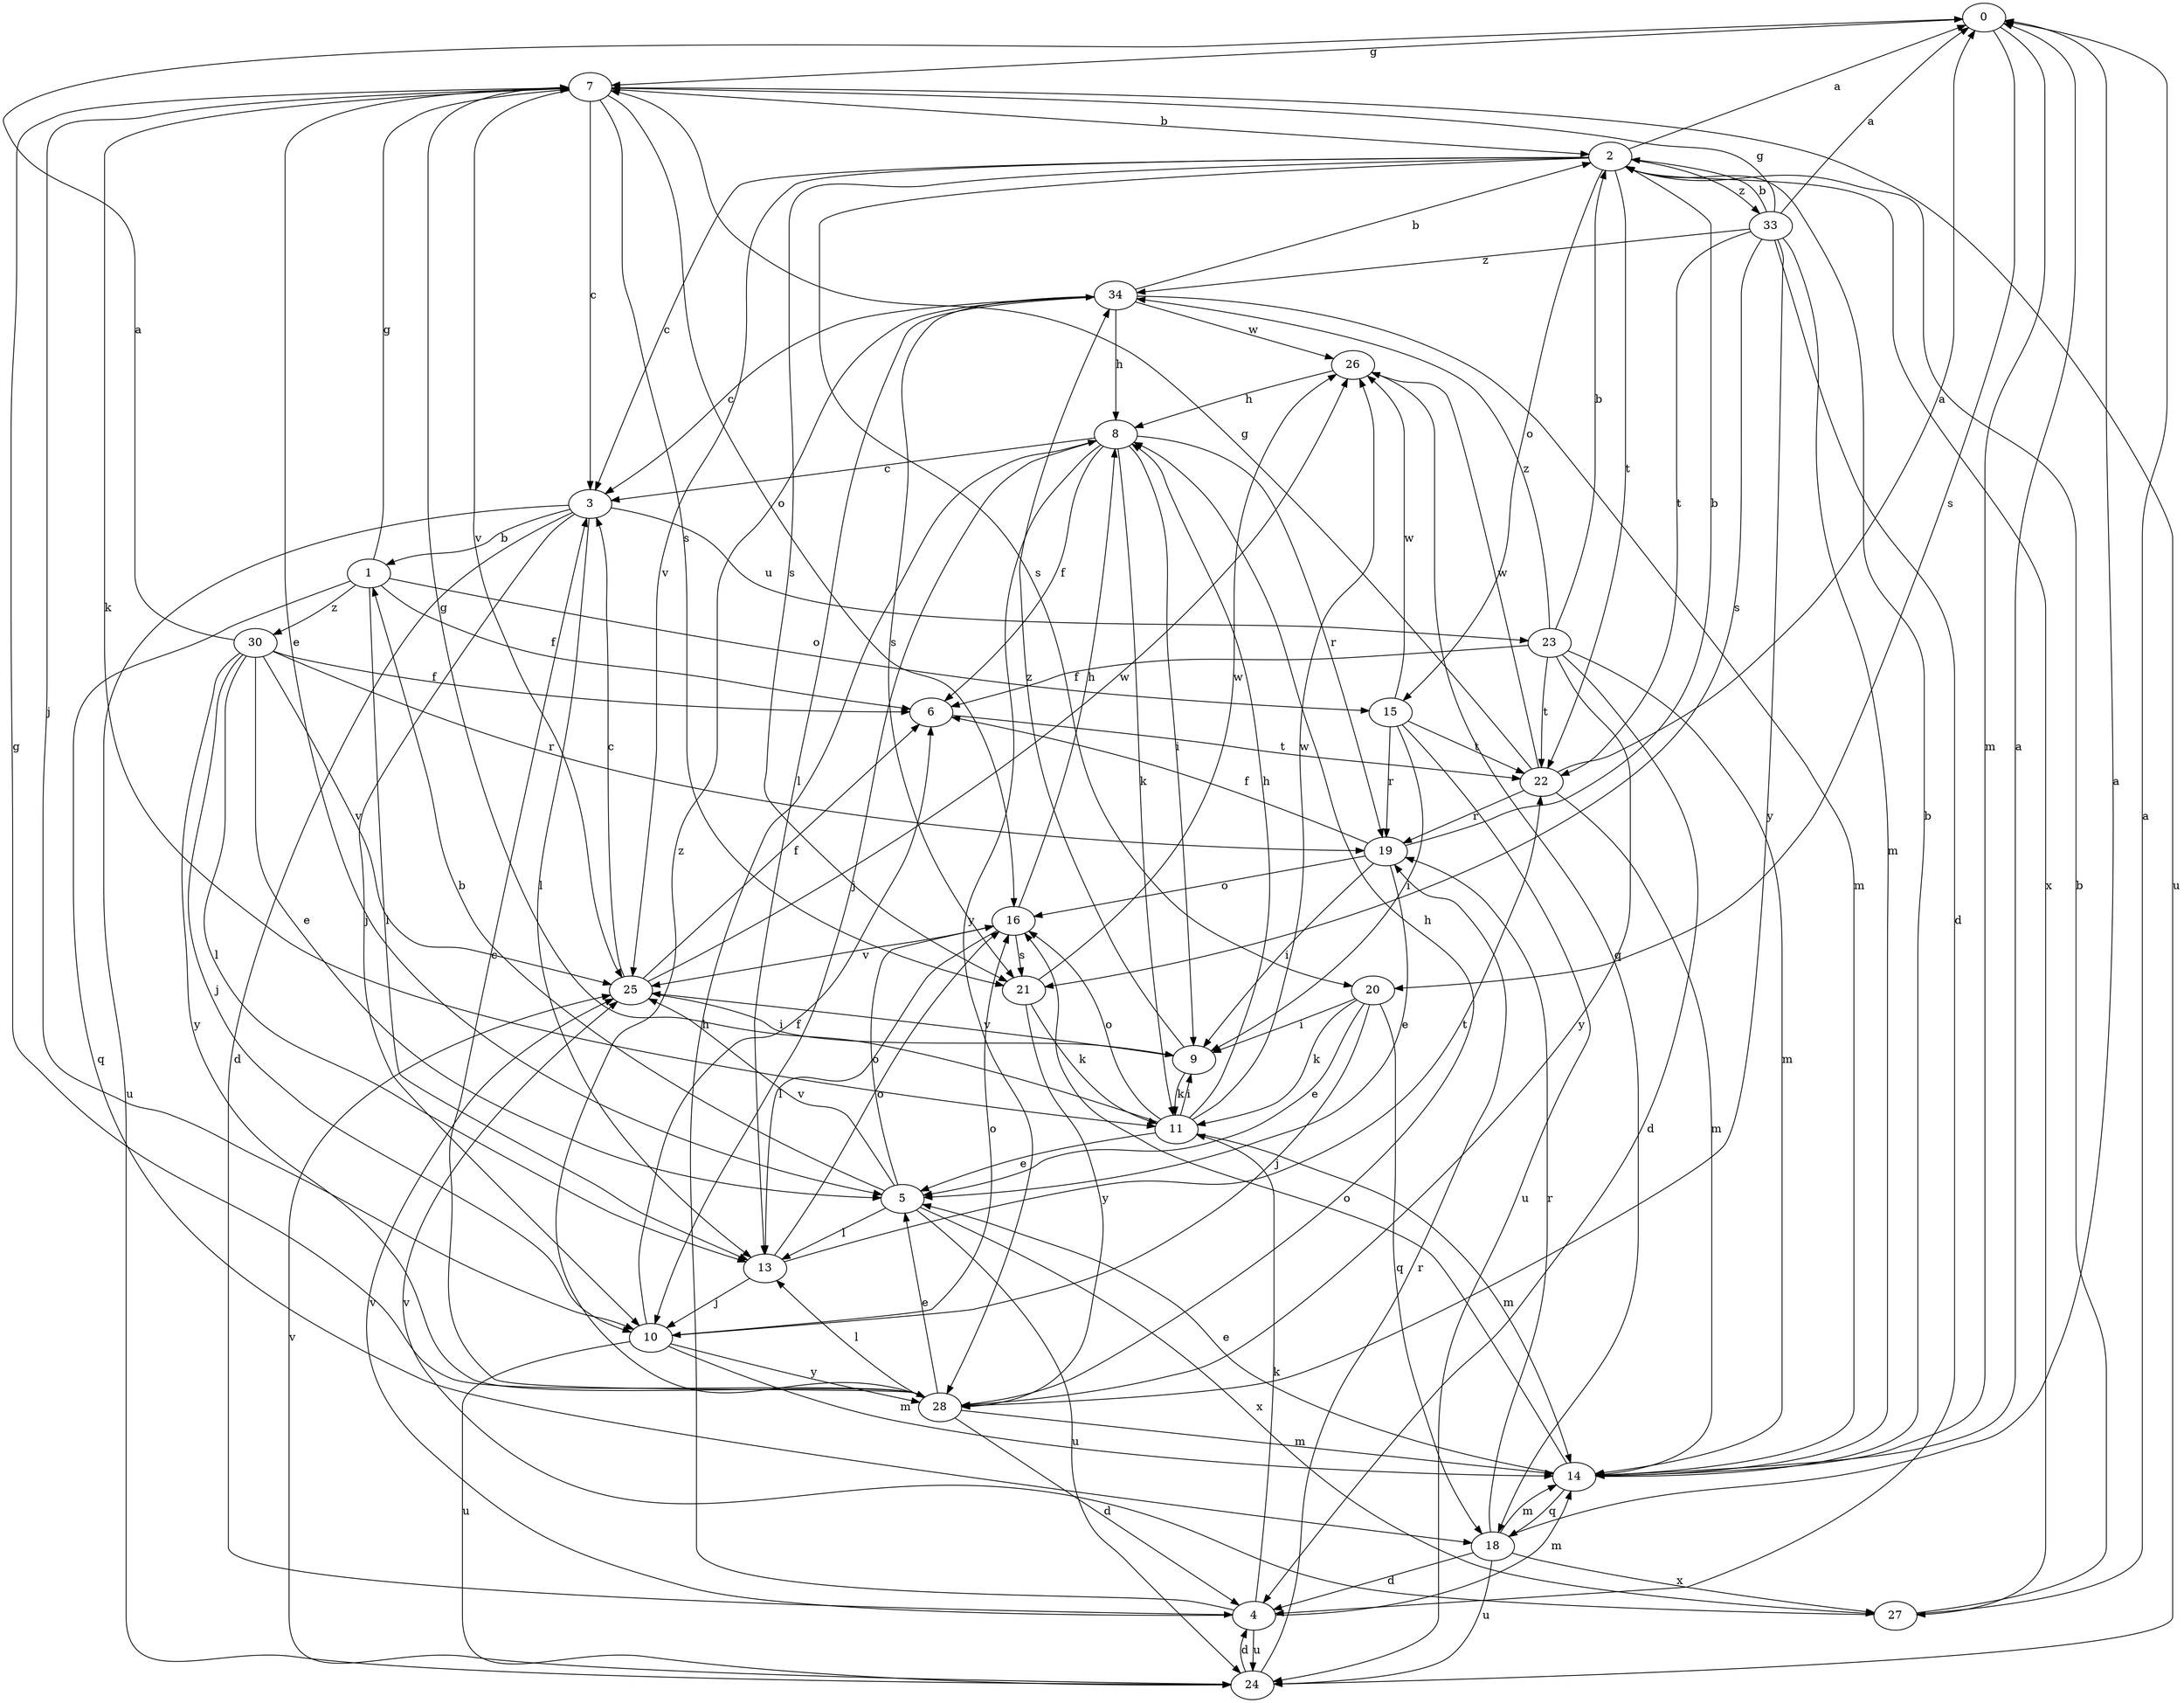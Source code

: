 strict digraph  {
0;
1;
2;
3;
4;
5;
6;
7;
8;
9;
10;
11;
13;
14;
15;
16;
18;
19;
20;
21;
22;
23;
24;
25;
26;
27;
28;
30;
33;
34;
0 -> 7  [label=g];
0 -> 14  [label=m];
0 -> 20  [label=s];
1 -> 6  [label=f];
1 -> 7  [label=g];
1 -> 13  [label=l];
1 -> 15  [label=o];
1 -> 18  [label=q];
1 -> 30  [label=z];
2 -> 0  [label=a];
2 -> 3  [label=c];
2 -> 15  [label=o];
2 -> 20  [label=s];
2 -> 21  [label=s];
2 -> 22  [label=t];
2 -> 25  [label=v];
2 -> 27  [label=x];
2 -> 33  [label=z];
3 -> 1  [label=b];
3 -> 4  [label=d];
3 -> 10  [label=j];
3 -> 13  [label=l];
3 -> 23  [label=u];
3 -> 24  [label=u];
4 -> 8  [label=h];
4 -> 11  [label=k];
4 -> 14  [label=m];
4 -> 24  [label=u];
4 -> 25  [label=v];
5 -> 1  [label=b];
5 -> 13  [label=l];
5 -> 16  [label=o];
5 -> 24  [label=u];
5 -> 25  [label=v];
5 -> 27  [label=x];
6 -> 22  [label=t];
7 -> 2  [label=b];
7 -> 3  [label=c];
7 -> 5  [label=e];
7 -> 10  [label=j];
7 -> 11  [label=k];
7 -> 16  [label=o];
7 -> 21  [label=s];
7 -> 24  [label=u];
7 -> 25  [label=v];
8 -> 3  [label=c];
8 -> 6  [label=f];
8 -> 9  [label=i];
8 -> 10  [label=j];
8 -> 11  [label=k];
8 -> 19  [label=r];
8 -> 28  [label=y];
9 -> 11  [label=k];
9 -> 25  [label=v];
9 -> 34  [label=z];
10 -> 6  [label=f];
10 -> 14  [label=m];
10 -> 16  [label=o];
10 -> 24  [label=u];
10 -> 28  [label=y];
11 -> 5  [label=e];
11 -> 7  [label=g];
11 -> 8  [label=h];
11 -> 9  [label=i];
11 -> 14  [label=m];
11 -> 16  [label=o];
11 -> 26  [label=w];
13 -> 10  [label=j];
13 -> 16  [label=o];
13 -> 22  [label=t];
14 -> 0  [label=a];
14 -> 2  [label=b];
14 -> 5  [label=e];
14 -> 16  [label=o];
14 -> 18  [label=q];
15 -> 9  [label=i];
15 -> 19  [label=r];
15 -> 22  [label=t];
15 -> 24  [label=u];
15 -> 26  [label=w];
16 -> 8  [label=h];
16 -> 13  [label=l];
16 -> 21  [label=s];
16 -> 25  [label=v];
18 -> 0  [label=a];
18 -> 4  [label=d];
18 -> 14  [label=m];
18 -> 19  [label=r];
18 -> 24  [label=u];
18 -> 27  [label=x];
19 -> 2  [label=b];
19 -> 5  [label=e];
19 -> 6  [label=f];
19 -> 9  [label=i];
19 -> 16  [label=o];
20 -> 5  [label=e];
20 -> 9  [label=i];
20 -> 10  [label=j];
20 -> 11  [label=k];
20 -> 18  [label=q];
21 -> 11  [label=k];
21 -> 26  [label=w];
21 -> 28  [label=y];
22 -> 0  [label=a];
22 -> 7  [label=g];
22 -> 14  [label=m];
22 -> 19  [label=r];
22 -> 26  [label=w];
23 -> 2  [label=b];
23 -> 4  [label=d];
23 -> 6  [label=f];
23 -> 14  [label=m];
23 -> 22  [label=t];
23 -> 28  [label=y];
23 -> 34  [label=z];
24 -> 4  [label=d];
24 -> 19  [label=r];
24 -> 25  [label=v];
25 -> 3  [label=c];
25 -> 6  [label=f];
25 -> 9  [label=i];
25 -> 26  [label=w];
26 -> 8  [label=h];
26 -> 18  [label=q];
27 -> 0  [label=a];
27 -> 2  [label=b];
27 -> 25  [label=v];
28 -> 3  [label=c];
28 -> 4  [label=d];
28 -> 5  [label=e];
28 -> 7  [label=g];
28 -> 8  [label=h];
28 -> 13  [label=l];
28 -> 14  [label=m];
28 -> 34  [label=z];
30 -> 0  [label=a];
30 -> 5  [label=e];
30 -> 6  [label=f];
30 -> 10  [label=j];
30 -> 13  [label=l];
30 -> 19  [label=r];
30 -> 25  [label=v];
30 -> 28  [label=y];
33 -> 0  [label=a];
33 -> 2  [label=b];
33 -> 4  [label=d];
33 -> 7  [label=g];
33 -> 14  [label=m];
33 -> 21  [label=s];
33 -> 22  [label=t];
33 -> 28  [label=y];
33 -> 34  [label=z];
34 -> 2  [label=b];
34 -> 3  [label=c];
34 -> 8  [label=h];
34 -> 13  [label=l];
34 -> 14  [label=m];
34 -> 21  [label=s];
34 -> 26  [label=w];
}
